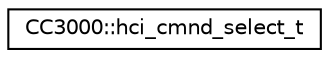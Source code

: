 digraph "Graphical Class Hierarchy"
{
  edge [fontname="Helvetica",fontsize="10",labelfontname="Helvetica",labelfontsize="10"];
  node [fontname="Helvetica",fontsize="10",shape=record];
  rankdir="LR";
  Node1 [label="CC3000::hci_cmnd_select_t",height=0.2,width=0.4,color="black", fillcolor="white", style="filled",URL="$d8/dbd/structCC3000_1_1hci__cmnd__select__t.html"];
}
